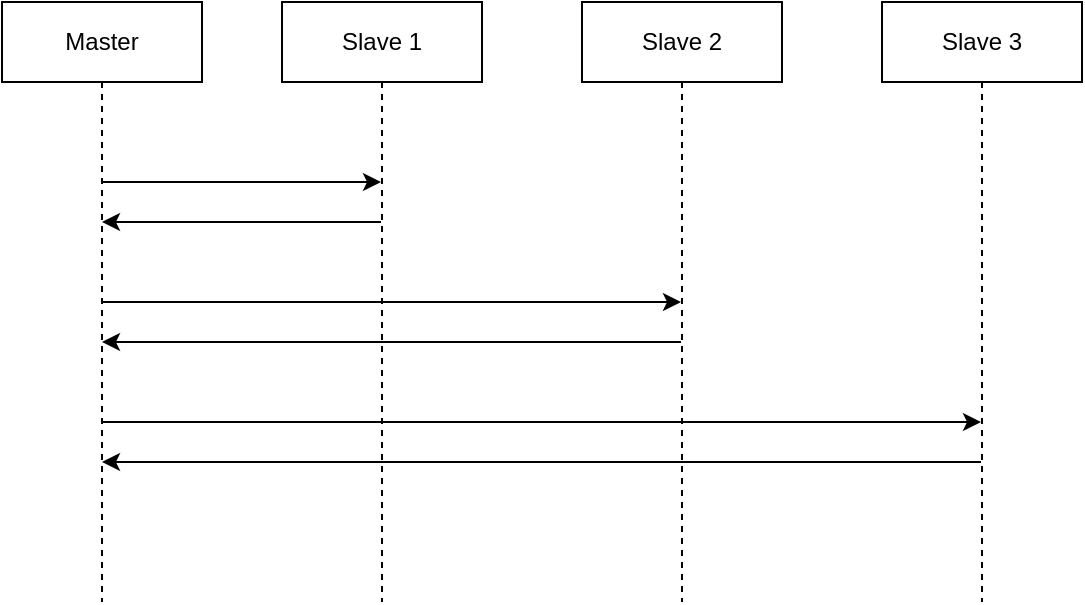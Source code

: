 <mxfile version="16.4.3" type="device"><diagram id="Qq1td40eJVfVfKyWyEGp" name="Page-1"><mxGraphModel dx="687" dy="386" grid="1" gridSize="10" guides="1" tooltips="1" connect="1" arrows="1" fold="1" page="1" pageScale="1" pageWidth="583" pageHeight="827" math="0" shadow="0"><root><mxCell id="0"/><mxCell id="1" parent="0"/><mxCell id="TExpSAlZOZI3o3E79N7h-12" style="edgeStyle=orthogonalEdgeStyle;rounded=0;orthogonalLoop=1;jettySize=auto;html=1;" edge="1" parent="1" source="TExpSAlZOZI3o3E79N7h-2" target="TExpSAlZOZI3o3E79N7h-9"><mxGeometry relative="1" as="geometry"><Array as="points"><mxPoint x="150" y="160"/><mxPoint x="150" y="160"/></Array></mxGeometry></mxCell><mxCell id="TExpSAlZOZI3o3E79N7h-16" style="edgeStyle=orthogonalEdgeStyle;rounded=0;orthogonalLoop=1;jettySize=auto;html=1;" edge="1" parent="1" source="TExpSAlZOZI3o3E79N7h-2" target="TExpSAlZOZI3o3E79N7h-10"><mxGeometry relative="1" as="geometry"><Array as="points"><mxPoint x="160" y="220"/><mxPoint x="160" y="220"/></Array></mxGeometry></mxCell><mxCell id="TExpSAlZOZI3o3E79N7h-18" style="edgeStyle=orthogonalEdgeStyle;rounded=0;orthogonalLoop=1;jettySize=auto;html=1;" edge="1" parent="1" source="TExpSAlZOZI3o3E79N7h-2" target="TExpSAlZOZI3o3E79N7h-8"><mxGeometry relative="1" as="geometry"><Array as="points"><mxPoint x="190" y="280"/><mxPoint x="190" y="280"/></Array></mxGeometry></mxCell><mxCell id="TExpSAlZOZI3o3E79N7h-2" value="Master" style="shape=umlLifeline;perimeter=lifelinePerimeter;whiteSpace=wrap;html=1;container=1;collapsible=0;recursiveResize=0;outlineConnect=0;" vertex="1" parent="1"><mxGeometry x="20" y="70" width="100" height="300" as="geometry"/></mxCell><mxCell id="TExpSAlZOZI3o3E79N7h-19" style="edgeStyle=orthogonalEdgeStyle;rounded=0;orthogonalLoop=1;jettySize=auto;html=1;" edge="1" parent="1" source="TExpSAlZOZI3o3E79N7h-8" target="TExpSAlZOZI3o3E79N7h-2"><mxGeometry relative="1" as="geometry"><Array as="points"><mxPoint x="220" y="300"/><mxPoint x="220" y="300"/></Array></mxGeometry></mxCell><mxCell id="TExpSAlZOZI3o3E79N7h-8" value="Slave 3" style="shape=umlLifeline;perimeter=lifelinePerimeter;whiteSpace=wrap;html=1;container=1;collapsible=0;recursiveResize=0;outlineConnect=0;" vertex="1" parent="1"><mxGeometry x="460" y="70" width="100" height="300" as="geometry"/></mxCell><mxCell id="TExpSAlZOZI3o3E79N7h-13" style="edgeStyle=orthogonalEdgeStyle;rounded=0;orthogonalLoop=1;jettySize=auto;html=1;" edge="1" parent="1" source="TExpSAlZOZI3o3E79N7h-9" target="TExpSAlZOZI3o3E79N7h-2"><mxGeometry relative="1" as="geometry"><Array as="points"><mxPoint x="150" y="180"/><mxPoint x="150" y="180"/></Array></mxGeometry></mxCell><mxCell id="TExpSAlZOZI3o3E79N7h-9" value="Slave 1" style="shape=umlLifeline;perimeter=lifelinePerimeter;whiteSpace=wrap;html=1;container=1;collapsible=0;recursiveResize=0;outlineConnect=0;" vertex="1" parent="1"><mxGeometry x="160" y="70" width="100" height="300" as="geometry"/></mxCell><mxCell id="TExpSAlZOZI3o3E79N7h-17" style="edgeStyle=orthogonalEdgeStyle;rounded=0;orthogonalLoop=1;jettySize=auto;html=1;" edge="1" parent="1" source="TExpSAlZOZI3o3E79N7h-10" target="TExpSAlZOZI3o3E79N7h-2"><mxGeometry relative="1" as="geometry"><Array as="points"><mxPoint x="170" y="240"/><mxPoint x="170" y="240"/></Array></mxGeometry></mxCell><mxCell id="TExpSAlZOZI3o3E79N7h-10" value="Slave 2" style="shape=umlLifeline;perimeter=lifelinePerimeter;whiteSpace=wrap;html=1;container=1;collapsible=0;recursiveResize=0;outlineConnect=0;" vertex="1" parent="1"><mxGeometry x="310" y="70" width="100" height="300" as="geometry"/></mxCell></root></mxGraphModel></diagram></mxfile>